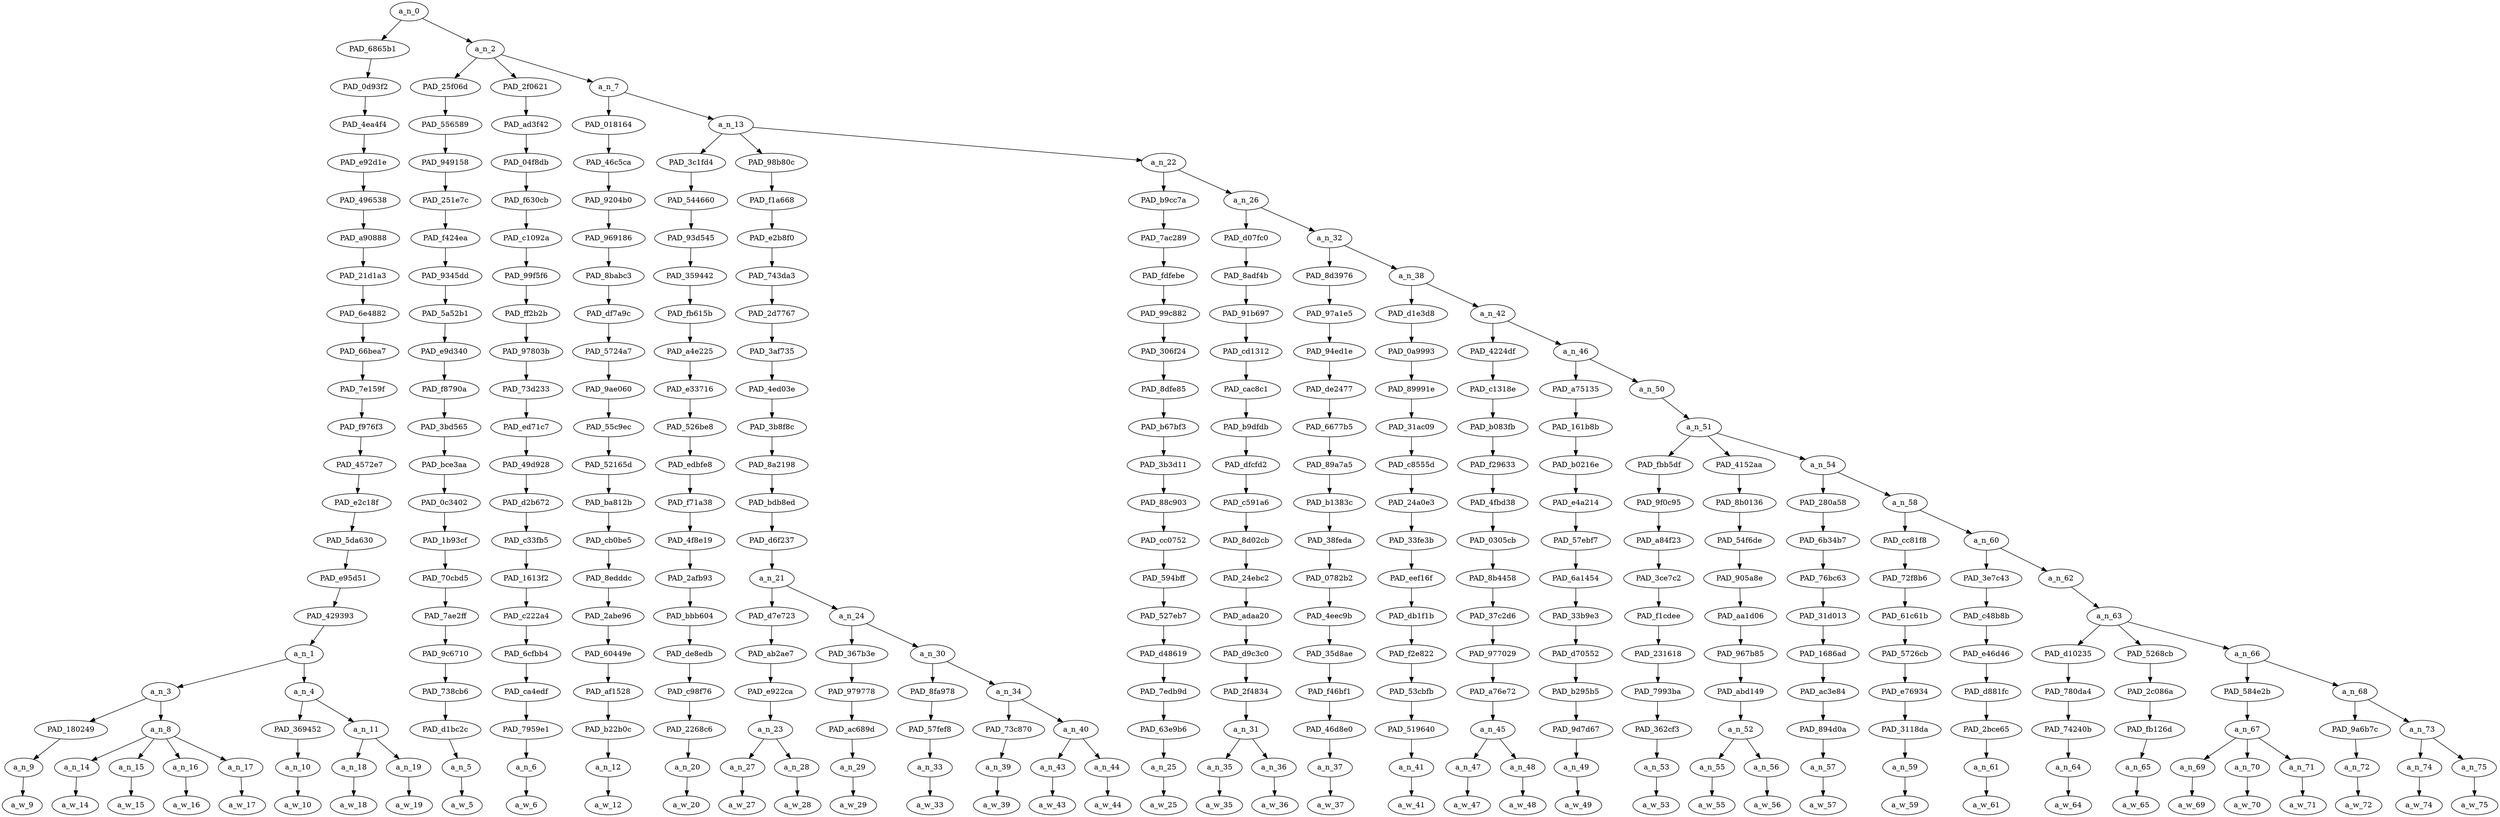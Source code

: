 strict digraph "" {
	a_n_0	[div_dir=1,
		index=0,
		level=21,
		pos="7.046093599295911,21!",
		text_span="[0, 1, 2, 3, 4, 5, 6, 7, 8, 9, 10, 11, 12, 13, 14, 15, 16, 17, 18, 19, 20, 21, 22, 23, 24, 25, 26, 27, 28, 29, 30, 31, 32, 33, 34, \
35, 36, 37, 38, 39, 40]",
		value=1.00000000];
	PAD_6865b1	[div_dir=1,
		index=0,
		level=20,
		pos="4.25,20!",
		text_span="[0, 1, 2, 3, 4, 5, 6, 7]",
		value=0.32418056];
	a_n_0 -> PAD_6865b1;
	a_n_2	[div_dir=1,
		index=1,
		level=20,
		pos="9.842187198591821,20!",
		text_span="[8, 9, 10, 11, 12, 13, 14, 15, 16, 17, 18, 19, 20, 21, 22, 23, 24, 25, 26, 27, 28, 29, 30, 31, 32, 33, 34, 35, 36, 37, 38, 39, 40]",
		value=0.67573843];
	a_n_0 -> a_n_2;
	PAD_0d93f2	[div_dir=1,
		index=0,
		level=19,
		pos="4.25,19!",
		text_span="[0, 1, 2, 3, 4, 5, 6, 7]",
		value=0.32418056];
	PAD_6865b1 -> PAD_0d93f2;
	PAD_4ea4f4	[div_dir=1,
		index=0,
		level=18,
		pos="4.25,18!",
		text_span="[0, 1, 2, 3, 4, 5, 6, 7]",
		value=0.32418056];
	PAD_0d93f2 -> PAD_4ea4f4;
	PAD_e92d1e	[div_dir=1,
		index=0,
		level=17,
		pos="4.25,17!",
		text_span="[0, 1, 2, 3, 4, 5, 6, 7]",
		value=0.32418056];
	PAD_4ea4f4 -> PAD_e92d1e;
	PAD_496538	[div_dir=1,
		index=0,
		level=16,
		pos="4.25,16!",
		text_span="[0, 1, 2, 3, 4, 5, 6, 7]",
		value=0.32418056];
	PAD_e92d1e -> PAD_496538;
	PAD_a90888	[div_dir=1,
		index=0,
		level=15,
		pos="4.25,15!",
		text_span="[0, 1, 2, 3, 4, 5, 6, 7]",
		value=0.32418056];
	PAD_496538 -> PAD_a90888;
	PAD_21d1a3	[div_dir=1,
		index=0,
		level=14,
		pos="4.25,14!",
		text_span="[0, 1, 2, 3, 4, 5, 6, 7]",
		value=0.32418056];
	PAD_a90888 -> PAD_21d1a3;
	PAD_6e4882	[div_dir=1,
		index=0,
		level=13,
		pos="4.25,13!",
		text_span="[0, 1, 2, 3, 4, 5, 6, 7]",
		value=0.32418056];
	PAD_21d1a3 -> PAD_6e4882;
	PAD_66bea7	[div_dir=1,
		index=0,
		level=12,
		pos="4.25,12!",
		text_span="[0, 1, 2, 3, 4, 5, 6, 7]",
		value=0.32418056];
	PAD_6e4882 -> PAD_66bea7;
	PAD_7e159f	[div_dir=1,
		index=0,
		level=11,
		pos="4.25,11!",
		text_span="[0, 1, 2, 3, 4, 5, 6, 7]",
		value=0.32418056];
	PAD_66bea7 -> PAD_7e159f;
	PAD_f976f3	[div_dir=1,
		index=0,
		level=10,
		pos="4.25,10!",
		text_span="[0, 1, 2, 3, 4, 5, 6, 7]",
		value=0.32418056];
	PAD_7e159f -> PAD_f976f3;
	PAD_4572e7	[div_dir=1,
		index=0,
		level=9,
		pos="4.25,9!",
		text_span="[0, 1, 2, 3, 4, 5, 6, 7]",
		value=0.32418056];
	PAD_f976f3 -> PAD_4572e7;
	PAD_e2c18f	[div_dir=1,
		index=0,
		level=8,
		pos="4.25,8!",
		text_span="[0, 1, 2, 3, 4, 5, 6, 7]",
		value=0.32418056];
	PAD_4572e7 -> PAD_e2c18f;
	PAD_5da630	[div_dir=1,
		index=0,
		level=7,
		pos="4.25,7!",
		text_span="[0, 1, 2, 3, 4, 5, 6, 7]",
		value=0.32418056];
	PAD_e2c18f -> PAD_5da630;
	PAD_e95d51	[div_dir=1,
		index=0,
		level=6,
		pos="4.25,6!",
		text_span="[0, 1, 2, 3, 4, 5, 6, 7]",
		value=0.32418056];
	PAD_5da630 -> PAD_e95d51;
	PAD_429393	[div_dir=1,
		index=0,
		level=5,
		pos="4.25,5!",
		text_span="[0, 1, 2, 3, 4, 5, 6, 7]",
		value=0.32418056];
	PAD_e95d51 -> PAD_429393;
	a_n_1	[div_dir=1,
		index=0,
		level=4,
		pos="4.25,4!",
		text_span="[0, 1, 2, 3, 4, 5, 6, 7]",
		value=0.32418056];
	PAD_429393 -> a_n_1;
	a_n_3	[div_dir=1,
		index=0,
		level=3,
		pos="2.75,3!",
		text_span="[0, 1, 2, 3, 4]",
		value=0.23172684];
	a_n_1 -> a_n_3;
	a_n_4	[div_dir=-1,
		index=1,
		level=3,
		pos="5.75,3!",
		text_span="[5, 6, 7]",
		value=0.09232143];
	a_n_1 -> a_n_4;
	PAD_180249	[div_dir=1,
		index=1,
		level=2,
		pos="4.0,2!",
		text_span="[4]",
		value=0.03843420];
	a_n_3 -> PAD_180249;
	a_n_8	[div_dir=1,
		index=0,
		level=2,
		pos="1.5,2!",
		text_span="[0, 1, 2, 3]",
		value=0.19304767];
	a_n_3 -> a_n_8;
	a_n_9	[div_dir=1,
		index=4,
		level=1,
		pos="4.0,1!",
		text_span="[4]",
		value=0.03843420];
	PAD_180249 -> a_n_9;
	a_w_9	[div_dir=0,
		index=4,
		level=0,
		pos="4,0!",
		text_span="[4]",
		value=men];
	a_n_9 -> a_w_9;
	a_n_14	[div_dir=1,
		index=0,
		level=1,
		pos="0.0,1!",
		text_span="[0]",
		value=0.03358190];
	a_n_8 -> a_n_14;
	a_n_15	[div_dir=1,
		index=1,
		level=1,
		pos="1.0,1!",
		text_span="[1]",
		value=0.05497272];
	a_n_8 -> a_n_15;
	a_n_16	[div_dir=1,
		index=2,
		level=1,
		pos="2.0,1!",
		text_span="[2]",
		value=0.05569098];
	a_n_8 -> a_n_16;
	a_n_17	[div_dir=1,
		index=3,
		level=1,
		pos="3.0,1!",
		text_span="[3]",
		value=0.04857398];
	a_n_8 -> a_n_17;
	a_w_14	[div_dir=0,
		index=0,
		level=0,
		pos="0,0!",
		text_span="[0]",
		value="<user>"];
	a_n_14 -> a_w_14;
	a_w_15	[div_dir=0,
		index=1,
		level=0,
		pos="1,0!",
		text_span="[1]",
		value="<user>1"];
	a_n_15 -> a_w_15;
	a_w_16	[div_dir=0,
		index=2,
		level=0,
		pos="2,0!",
		text_span="[2]",
		value="<user>2"];
	a_n_16 -> a_w_16;
	a_w_17	[div_dir=0,
		index=3,
		level=0,
		pos="3,0!",
		text_span="[3]",
		value=yes];
	a_n_17 -> a_w_17;
	PAD_369452	[div_dir=-1,
		index=2,
		level=2,
		pos="5.0,2!",
		text_span="[5]",
		value=0.03637497];
	a_n_4 -> PAD_369452;
	a_n_11	[div_dir=1,
		index=3,
		level=2,
		pos="6.5,2!",
		text_span="[6, 7]",
		value=0.05590317];
	a_n_4 -> a_n_11;
	a_n_10	[div_dir=-1,
		index=5,
		level=1,
		pos="5.0,1!",
		text_span="[5]",
		value=0.03637497];
	PAD_369452 -> a_n_10;
	a_w_10	[div_dir=0,
		index=5,
		level=0,
		pos="5,0!",
		text_span="[5]",
		value=commit];
	a_n_10 -> a_w_10;
	a_n_18	[div_dir=1,
		index=6,
		level=1,
		pos="6.0,1!",
		text_span="[6]",
		value=0.02696776];
	a_n_11 -> a_n_18;
	a_n_19	[div_dir=1,
		index=7,
		level=1,
		pos="7.0,1!",
		text_span="[7]",
		value=0.02887388];
	a_n_11 -> a_n_19;
	a_w_18	[div_dir=0,
		index=6,
		level=0,
		pos="6,0!",
		text_span="[6]",
		value=male];
	a_n_18 -> a_w_18;
	a_w_19	[div_dir=0,
		index=7,
		level=0,
		pos="7,0!",
		text_span="[7]",
		value=violence];
	a_n_19 -> a_w_19;
	PAD_25f06d	[div_dir=-1,
		index=1,
		level=19,
		pos="8.0,19!",
		text_span="[8]",
		value=0.01864240];
	a_n_2 -> PAD_25f06d;
	PAD_2f0621	[div_dir=1,
		index=2,
		level=19,
		pos="9.0,19!",
		text_span="[9]",
		value=0.01509794];
	a_n_2 -> PAD_2f0621;
	a_n_7	[div_dir=1,
		index=3,
		level=19,
		pos="12.526561595775462,19!",
		text_span="[10, 11, 12, 13, 14, 15, 16, 17, 18, 19, 20, 21, 22, 23, 24, 25, 26, 27, 28, 29, 30, 31, 32, 33, 34, 35, 36, 37, 38, 39, 40]",
		value=0.64196223];
	a_n_2 -> a_n_7;
	PAD_556589	[div_dir=-1,
		index=1,
		level=18,
		pos="8.0,18!",
		text_span="[8]",
		value=0.01864240];
	PAD_25f06d -> PAD_556589;
	PAD_949158	[div_dir=-1,
		index=1,
		level=17,
		pos="8.0,17!",
		text_span="[8]",
		value=0.01864240];
	PAD_556589 -> PAD_949158;
	PAD_251e7c	[div_dir=-1,
		index=1,
		level=16,
		pos="8.0,16!",
		text_span="[8]",
		value=0.01864240];
	PAD_949158 -> PAD_251e7c;
	PAD_f424ea	[div_dir=-1,
		index=1,
		level=15,
		pos="8.0,15!",
		text_span="[8]",
		value=0.01864240];
	PAD_251e7c -> PAD_f424ea;
	PAD_9345dd	[div_dir=-1,
		index=1,
		level=14,
		pos="8.0,14!",
		text_span="[8]",
		value=0.01864240];
	PAD_f424ea -> PAD_9345dd;
	PAD_5a52b1	[div_dir=-1,
		index=1,
		level=13,
		pos="8.0,13!",
		text_span="[8]",
		value=0.01864240];
	PAD_9345dd -> PAD_5a52b1;
	PAD_e9d340	[div_dir=-1,
		index=1,
		level=12,
		pos="8.0,12!",
		text_span="[8]",
		value=0.01864240];
	PAD_5a52b1 -> PAD_e9d340;
	PAD_f8790a	[div_dir=-1,
		index=1,
		level=11,
		pos="8.0,11!",
		text_span="[8]",
		value=0.01864240];
	PAD_e9d340 -> PAD_f8790a;
	PAD_3bd565	[div_dir=-1,
		index=1,
		level=10,
		pos="8.0,10!",
		text_span="[8]",
		value=0.01864240];
	PAD_f8790a -> PAD_3bd565;
	PAD_bce3aa	[div_dir=-1,
		index=1,
		level=9,
		pos="8.0,9!",
		text_span="[8]",
		value=0.01864240];
	PAD_3bd565 -> PAD_bce3aa;
	PAD_0c3402	[div_dir=-1,
		index=1,
		level=8,
		pos="8.0,8!",
		text_span="[8]",
		value=0.01864240];
	PAD_bce3aa -> PAD_0c3402;
	PAD_1b93cf	[div_dir=-1,
		index=1,
		level=7,
		pos="8.0,7!",
		text_span="[8]",
		value=0.01864240];
	PAD_0c3402 -> PAD_1b93cf;
	PAD_70cbd5	[div_dir=-1,
		index=1,
		level=6,
		pos="8.0,6!",
		text_span="[8]",
		value=0.01864240];
	PAD_1b93cf -> PAD_70cbd5;
	PAD_7ae2ff	[div_dir=-1,
		index=1,
		level=5,
		pos="8.0,5!",
		text_span="[8]",
		value=0.01864240];
	PAD_70cbd5 -> PAD_7ae2ff;
	PAD_9c6710	[div_dir=-1,
		index=1,
		level=4,
		pos="8.0,4!",
		text_span="[8]",
		value=0.01864240];
	PAD_7ae2ff -> PAD_9c6710;
	PAD_738cb6	[div_dir=-1,
		index=2,
		level=3,
		pos="8.0,3!",
		text_span="[8]",
		value=0.01864240];
	PAD_9c6710 -> PAD_738cb6;
	PAD_d1bc2c	[div_dir=-1,
		index=4,
		level=2,
		pos="8.0,2!",
		text_span="[8]",
		value=0.01864240];
	PAD_738cb6 -> PAD_d1bc2c;
	a_n_5	[div_dir=-1,
		index=8,
		level=1,
		pos="8.0,1!",
		text_span="[8]",
		value=0.01864240];
	PAD_d1bc2c -> a_n_5;
	a_w_5	[div_dir=0,
		index=8,
		level=0,
		pos="8,0!",
		text_span="[8]",
		value=i];
	a_n_5 -> a_w_5;
	PAD_ad3f42	[div_dir=1,
		index=2,
		level=18,
		pos="9.0,18!",
		text_span="[9]",
		value=0.01509794];
	PAD_2f0621 -> PAD_ad3f42;
	PAD_04f8db	[div_dir=1,
		index=2,
		level=17,
		pos="9.0,17!",
		text_span="[9]",
		value=0.01509794];
	PAD_ad3f42 -> PAD_04f8db;
	PAD_f630cb	[div_dir=1,
		index=2,
		level=16,
		pos="9.0,16!",
		text_span="[9]",
		value=0.01509794];
	PAD_04f8db -> PAD_f630cb;
	PAD_c1092a	[div_dir=1,
		index=2,
		level=15,
		pos="9.0,15!",
		text_span="[9]",
		value=0.01509794];
	PAD_f630cb -> PAD_c1092a;
	PAD_99f5f6	[div_dir=1,
		index=2,
		level=14,
		pos="9.0,14!",
		text_span="[9]",
		value=0.01509794];
	PAD_c1092a -> PAD_99f5f6;
	PAD_ff2b2b	[div_dir=1,
		index=2,
		level=13,
		pos="9.0,13!",
		text_span="[9]",
		value=0.01509794];
	PAD_99f5f6 -> PAD_ff2b2b;
	PAD_97803b	[div_dir=1,
		index=2,
		level=12,
		pos="9.0,12!",
		text_span="[9]",
		value=0.01509794];
	PAD_ff2b2b -> PAD_97803b;
	PAD_73d233	[div_dir=1,
		index=2,
		level=11,
		pos="9.0,11!",
		text_span="[9]",
		value=0.01509794];
	PAD_97803b -> PAD_73d233;
	PAD_ed71c7	[div_dir=1,
		index=2,
		level=10,
		pos="9.0,10!",
		text_span="[9]",
		value=0.01509794];
	PAD_73d233 -> PAD_ed71c7;
	PAD_49d928	[div_dir=1,
		index=2,
		level=9,
		pos="9.0,9!",
		text_span="[9]",
		value=0.01509794];
	PAD_ed71c7 -> PAD_49d928;
	PAD_d2b672	[div_dir=1,
		index=2,
		level=8,
		pos="9.0,8!",
		text_span="[9]",
		value=0.01509794];
	PAD_49d928 -> PAD_d2b672;
	PAD_c33fb5	[div_dir=1,
		index=2,
		level=7,
		pos="9.0,7!",
		text_span="[9]",
		value=0.01509794];
	PAD_d2b672 -> PAD_c33fb5;
	PAD_1613f2	[div_dir=1,
		index=2,
		level=6,
		pos="9.0,6!",
		text_span="[9]",
		value=0.01509794];
	PAD_c33fb5 -> PAD_1613f2;
	PAD_c222a4	[div_dir=1,
		index=2,
		level=5,
		pos="9.0,5!",
		text_span="[9]",
		value=0.01509794];
	PAD_1613f2 -> PAD_c222a4;
	PAD_6cfbb4	[div_dir=1,
		index=2,
		level=4,
		pos="9.0,4!",
		text_span="[9]",
		value=0.01509794];
	PAD_c222a4 -> PAD_6cfbb4;
	PAD_ca4edf	[div_dir=1,
		index=3,
		level=3,
		pos="9.0,3!",
		text_span="[9]",
		value=0.01509794];
	PAD_6cfbb4 -> PAD_ca4edf;
	PAD_7959e1	[div_dir=1,
		index=5,
		level=2,
		pos="9.0,2!",
		text_span="[9]",
		value=0.01509794];
	PAD_ca4edf -> PAD_7959e1;
	a_n_6	[div_dir=1,
		index=9,
		level=1,
		pos="9.0,1!",
		text_span="[9]",
		value=0.01509794];
	PAD_7959e1 -> a_n_6;
	a_w_6	[div_dir=0,
		index=9,
		level=0,
		pos="9,0!",
		text_span="[9]",
		value=actually];
	a_n_6 -> a_w_6;
	PAD_018164	[div_dir=-1,
		index=3,
		level=18,
		pos="10.0,18!",
		text_span="[10]",
		value=0.02619358];
	a_n_7 -> PAD_018164;
	a_n_13	[div_dir=1,
		index=4,
		level=18,
		pos="15.053123191550926,18!",
		text_span="[11, 12, 13, 14, 15, 16, 17, 18, 19, 20, 21, 22, 23, 24, 25, 26, 27, 28, 29, 30, 31, 32, 33, 34, 35, 36, 37, 38, 39, 40]",
		value=0.61573106];
	a_n_7 -> a_n_13;
	PAD_46c5ca	[div_dir=-1,
		index=3,
		level=17,
		pos="10.0,17!",
		text_span="[10]",
		value=0.02619358];
	PAD_018164 -> PAD_46c5ca;
	PAD_9204b0	[div_dir=-1,
		index=3,
		level=16,
		pos="10.0,16!",
		text_span="[10]",
		value=0.02619358];
	PAD_46c5ca -> PAD_9204b0;
	PAD_969186	[div_dir=-1,
		index=3,
		level=15,
		pos="10.0,15!",
		text_span="[10]",
		value=0.02619358];
	PAD_9204b0 -> PAD_969186;
	PAD_8babc3	[div_dir=-1,
		index=3,
		level=14,
		pos="10.0,14!",
		text_span="[10]",
		value=0.02619358];
	PAD_969186 -> PAD_8babc3;
	PAD_df7a9c	[div_dir=-1,
		index=3,
		level=13,
		pos="10.0,13!",
		text_span="[10]",
		value=0.02619358];
	PAD_8babc3 -> PAD_df7a9c;
	PAD_5724a7	[div_dir=-1,
		index=3,
		level=12,
		pos="10.0,12!",
		text_span="[10]",
		value=0.02619358];
	PAD_df7a9c -> PAD_5724a7;
	PAD_9ae060	[div_dir=-1,
		index=3,
		level=11,
		pos="10.0,11!",
		text_span="[10]",
		value=0.02619358];
	PAD_5724a7 -> PAD_9ae060;
	PAD_55c9ec	[div_dir=-1,
		index=3,
		level=10,
		pos="10.0,10!",
		text_span="[10]",
		value=0.02619358];
	PAD_9ae060 -> PAD_55c9ec;
	PAD_52165d	[div_dir=-1,
		index=3,
		level=9,
		pos="10.0,9!",
		text_span="[10]",
		value=0.02619358];
	PAD_55c9ec -> PAD_52165d;
	PAD_ba812b	[div_dir=-1,
		index=3,
		level=8,
		pos="10.0,8!",
		text_span="[10]",
		value=0.02619358];
	PAD_52165d -> PAD_ba812b;
	PAD_cb0be5	[div_dir=-1,
		index=3,
		level=7,
		pos="10.0,7!",
		text_span="[10]",
		value=0.02619358];
	PAD_ba812b -> PAD_cb0be5;
	PAD_8edddc	[div_dir=-1,
		index=3,
		level=6,
		pos="10.0,6!",
		text_span="[10]",
		value=0.02619358];
	PAD_cb0be5 -> PAD_8edddc;
	PAD_2abe96	[div_dir=-1,
		index=3,
		level=5,
		pos="10.0,5!",
		text_span="[10]",
		value=0.02619358];
	PAD_8edddc -> PAD_2abe96;
	PAD_60449e	[div_dir=-1,
		index=3,
		level=4,
		pos="10.0,4!",
		text_span="[10]",
		value=0.02619358];
	PAD_2abe96 -> PAD_60449e;
	PAD_af1528	[div_dir=-1,
		index=4,
		level=3,
		pos="10.0,3!",
		text_span="[10]",
		value=0.02619358];
	PAD_60449e -> PAD_af1528;
	PAD_b22b0c	[div_dir=-1,
		index=6,
		level=2,
		pos="10.0,2!",
		text_span="[10]",
		value=0.02619358];
	PAD_af1528 -> PAD_b22b0c;
	a_n_12	[div_dir=-1,
		index=10,
		level=1,
		pos="10.0,1!",
		text_span="[10]",
		value=0.02619358];
	PAD_b22b0c -> a_n_12;
	a_w_12	[div_dir=0,
		index=10,
		level=0,
		pos="10,0!",
		text_span="[10]",
		value=wouldnt];
	a_n_12 -> a_w_12;
	PAD_3c1fd4	[div_dir=-1,
		index=4,
		level=17,
		pos="11.0,17!",
		text_span="[11]",
		value=0.02281676];
	a_n_13 -> PAD_3c1fd4;
	PAD_98b80c	[div_dir=1,
		index=5,
		level=17,
		pos="13.71875,17!",
		text_span="[12, 13, 14, 15, 16, 17, 18]",
		value=0.17113025];
	a_n_13 -> PAD_98b80c;
	a_n_22	[div_dir=1,
		index=6,
		level=17,
		pos="20.44061957465278,17!",
		text_span="[19, 20, 21, 22, 23, 24, 25, 26, 27, 28, 29, 30, 31, 32, 33, 34, 35, 36, 37, 38, 39, 40]",
		value=0.42174432];
	a_n_13 -> a_n_22;
	PAD_544660	[div_dir=-1,
		index=4,
		level=16,
		pos="11.0,16!",
		text_span="[11]",
		value=0.02281676];
	PAD_3c1fd4 -> PAD_544660;
	PAD_93d545	[div_dir=-1,
		index=4,
		level=15,
		pos="11.0,15!",
		text_span="[11]",
		value=0.02281676];
	PAD_544660 -> PAD_93d545;
	PAD_359442	[div_dir=-1,
		index=4,
		level=14,
		pos="11.0,14!",
		text_span="[11]",
		value=0.02281676];
	PAD_93d545 -> PAD_359442;
	PAD_fb615b	[div_dir=-1,
		index=4,
		level=13,
		pos="11.0,13!",
		text_span="[11]",
		value=0.02281676];
	PAD_359442 -> PAD_fb615b;
	PAD_a4e225	[div_dir=-1,
		index=4,
		level=12,
		pos="11.0,12!",
		text_span="[11]",
		value=0.02281676];
	PAD_fb615b -> PAD_a4e225;
	PAD_e33716	[div_dir=-1,
		index=4,
		level=11,
		pos="11.0,11!",
		text_span="[11]",
		value=0.02281676];
	PAD_a4e225 -> PAD_e33716;
	PAD_526be8	[div_dir=-1,
		index=4,
		level=10,
		pos="11.0,10!",
		text_span="[11]",
		value=0.02281676];
	PAD_e33716 -> PAD_526be8;
	PAD_edbfe8	[div_dir=-1,
		index=4,
		level=9,
		pos="11.0,9!",
		text_span="[11]",
		value=0.02281676];
	PAD_526be8 -> PAD_edbfe8;
	PAD_f71a38	[div_dir=-1,
		index=4,
		level=8,
		pos="11.0,8!",
		text_span="[11]",
		value=0.02281676];
	PAD_edbfe8 -> PAD_f71a38;
	PAD_4f8e19	[div_dir=-1,
		index=4,
		level=7,
		pos="11.0,7!",
		text_span="[11]",
		value=0.02281676];
	PAD_f71a38 -> PAD_4f8e19;
	PAD_2afb93	[div_dir=-1,
		index=4,
		level=6,
		pos="11.0,6!",
		text_span="[11]",
		value=0.02281676];
	PAD_4f8e19 -> PAD_2afb93;
	PAD_bbb604	[div_dir=-1,
		index=4,
		level=5,
		pos="11.0,5!",
		text_span="[11]",
		value=0.02281676];
	PAD_2afb93 -> PAD_bbb604;
	PAD_de8edb	[div_dir=-1,
		index=4,
		level=4,
		pos="11.0,4!",
		text_span="[11]",
		value=0.02281676];
	PAD_bbb604 -> PAD_de8edb;
	PAD_c98f76	[div_dir=-1,
		index=5,
		level=3,
		pos="11.0,3!",
		text_span="[11]",
		value=0.02281676];
	PAD_de8edb -> PAD_c98f76;
	PAD_2268c6	[div_dir=-1,
		index=7,
		level=2,
		pos="11.0,2!",
		text_span="[11]",
		value=0.02281676];
	PAD_c98f76 -> PAD_2268c6;
	a_n_20	[div_dir=-1,
		index=11,
		level=1,
		pos="11.0,1!",
		text_span="[11]",
		value=0.02281676];
	PAD_2268c6 -> a_n_20;
	a_w_20	[div_dir=0,
		index=11,
		level=0,
		pos="11,0!",
		text_span="[11]",
		value=envy];
	a_n_20 -> a_w_20;
	PAD_f1a668	[div_dir=1,
		index=5,
		level=16,
		pos="13.71875,16!",
		text_span="[12, 13, 14, 15, 16, 17, 18]",
		value=0.17113025];
	PAD_98b80c -> PAD_f1a668;
	PAD_e2b8f0	[div_dir=1,
		index=5,
		level=15,
		pos="13.71875,15!",
		text_span="[12, 13, 14, 15, 16, 17, 18]",
		value=0.17113025];
	PAD_f1a668 -> PAD_e2b8f0;
	PAD_743da3	[div_dir=1,
		index=5,
		level=14,
		pos="13.71875,14!",
		text_span="[12, 13, 14, 15, 16, 17, 18]",
		value=0.17113025];
	PAD_e2b8f0 -> PAD_743da3;
	PAD_2d7767	[div_dir=1,
		index=5,
		level=13,
		pos="13.71875,13!",
		text_span="[12, 13, 14, 15, 16, 17, 18]",
		value=0.17113025];
	PAD_743da3 -> PAD_2d7767;
	PAD_3af735	[div_dir=1,
		index=5,
		level=12,
		pos="13.71875,12!",
		text_span="[12, 13, 14, 15, 16, 17, 18]",
		value=0.17113025];
	PAD_2d7767 -> PAD_3af735;
	PAD_4ed03e	[div_dir=1,
		index=5,
		level=11,
		pos="13.71875,11!",
		text_span="[12, 13, 14, 15, 16, 17, 18]",
		value=0.17113025];
	PAD_3af735 -> PAD_4ed03e;
	PAD_3b8f8c	[div_dir=1,
		index=5,
		level=10,
		pos="13.71875,10!",
		text_span="[12, 13, 14, 15, 16, 17, 18]",
		value=0.17113025];
	PAD_4ed03e -> PAD_3b8f8c;
	PAD_8a2198	[div_dir=1,
		index=5,
		level=9,
		pos="13.71875,9!",
		text_span="[12, 13, 14, 15, 16, 17, 18]",
		value=0.17113025];
	PAD_3b8f8c -> PAD_8a2198;
	PAD_bdb8ed	[div_dir=1,
		index=5,
		level=8,
		pos="13.71875,8!",
		text_span="[12, 13, 14, 15, 16, 17, 18]",
		value=0.17113025];
	PAD_8a2198 -> PAD_bdb8ed;
	PAD_d6f237	[div_dir=1,
		index=5,
		level=7,
		pos="13.71875,7!",
		text_span="[12, 13, 14, 15, 16, 17, 18]",
		value=0.17113025];
	PAD_bdb8ed -> PAD_d6f237;
	a_n_21	[div_dir=1,
		index=5,
		level=6,
		pos="13.71875,6!",
		text_span="[12, 13, 14, 15, 16, 17, 18]",
		value=0.17113025];
	PAD_d6f237 -> a_n_21;
	PAD_d7e723	[div_dir=-1,
		index=5,
		level=5,
		pos="12.5,5!",
		text_span="[12, 13]",
		value=0.05583395];
	a_n_21 -> PAD_d7e723;
	a_n_24	[div_dir=1,
		index=6,
		level=5,
		pos="14.9375,5!",
		text_span="[14, 15, 16, 17, 18]",
		value=0.11529349];
	a_n_21 -> a_n_24;
	PAD_ab2ae7	[div_dir=-1,
		index=5,
		level=4,
		pos="12.5,4!",
		text_span="[12, 13]",
		value=0.05583395];
	PAD_d7e723 -> PAD_ab2ae7;
	PAD_e922ca	[div_dir=-1,
		index=6,
		level=3,
		pos="12.5,3!",
		text_span="[12, 13]",
		value=0.05583395];
	PAD_ab2ae7 -> PAD_e922ca;
	a_n_23	[div_dir=-1,
		index=8,
		level=2,
		pos="12.5,2!",
		text_span="[12, 13]",
		value=0.05583395];
	PAD_e922ca -> a_n_23;
	a_n_27	[div_dir=-1,
		index=12,
		level=1,
		pos="12.0,1!",
		text_span="[12]",
		value=0.01561868];
	a_n_23 -> a_n_27;
	a_n_28	[div_dir=1,
		index=13,
		level=1,
		pos="13.0,1!",
		text_span="[13]",
		value=0.04017178];
	a_n_23 -> a_n_28;
	a_w_27	[div_dir=0,
		index=12,
		level=0,
		pos="12,0!",
		text_span="[12]",
		value=a];
	a_n_27 -> a_w_27;
	a_w_28	[div_dir=0,
		index=13,
		level=0,
		pos="13,0!",
		text_span="[13]",
		value=lesbian];
	a_n_28 -> a_w_28;
	PAD_367b3e	[div_dir=1,
		index=6,
		level=4,
		pos="14.0,4!",
		text_span="[14]",
		value=0.01641928];
	a_n_24 -> PAD_367b3e;
	a_n_30	[div_dir=-1,
		index=7,
		level=4,
		pos="15.875,4!",
		text_span="[15, 16, 17, 18]",
		value=0.09884866];
	a_n_24 -> a_n_30;
	PAD_979778	[div_dir=1,
		index=7,
		level=3,
		pos="14.0,3!",
		text_span="[14]",
		value=0.01641928];
	PAD_367b3e -> PAD_979778;
	PAD_ac689d	[div_dir=1,
		index=9,
		level=2,
		pos="14.0,2!",
		text_span="[14]",
		value=0.01641928];
	PAD_979778 -> PAD_ac689d;
	a_n_29	[div_dir=1,
		index=14,
		level=1,
		pos="14.0,1!",
		text_span="[14]",
		value=0.01641928];
	PAD_ac689d -> a_n_29;
	a_w_29	[div_dir=0,
		index=14,
		level=0,
		pos="14,0!",
		text_span="[14]",
		value=being];
	a_n_29 -> a_w_29;
	PAD_8fa978	[div_dir=1,
		index=8,
		level=3,
		pos="15.0,3!",
		text_span="[15]",
		value=0.04619174];
	a_n_30 -> PAD_8fa978;
	a_n_34	[div_dir=-1,
		index=9,
		level=3,
		pos="16.75,3!",
		text_span="[16, 17, 18]",
		value=0.05264782];
	a_n_30 -> a_n_34;
	PAD_57fef8	[div_dir=1,
		index=10,
		level=2,
		pos="15.0,2!",
		text_span="[15]",
		value=0.04619174];
	PAD_8fa978 -> PAD_57fef8;
	a_n_33	[div_dir=1,
		index=15,
		level=1,
		pos="15.0,1!",
		text_span="[15]",
		value=0.04619174];
	PAD_57fef8 -> a_n_33;
	a_w_33	[div_dir=0,
		index=15,
		level=0,
		pos="15,0!",
		text_span="[15]",
		value=confonted];
	a_n_33 -> a_w_33;
	PAD_73c870	[div_dir=1,
		index=11,
		level=2,
		pos="16.0,2!",
		text_span="[16]",
		value=0.01311221];
	a_n_34 -> PAD_73c870;
	a_n_40	[div_dir=-1,
		index=12,
		level=2,
		pos="17.5,2!",
		text_span="[17, 18]",
		value=0.03951278];
	a_n_34 -> a_n_40;
	a_n_39	[div_dir=1,
		index=16,
		level=1,
		pos="16.0,1!",
		text_span="[16]",
		value=0.01311221];
	PAD_73c870 -> a_n_39;
	a_w_39	[div_dir=0,
		index=16,
		level=0,
		pos="16,0!",
		text_span="[16]",
		value=with];
	a_n_39 -> a_w_39;
	a_n_43	[div_dir=1,
		index=17,
		level=1,
		pos="17.0,1!",
		text_span="[17]",
		value=0.01367937];
	a_n_40 -> a_n_43;
	a_n_44	[div_dir=-1,
		index=18,
		level=1,
		pos="18.0,1!",
		text_span="[18]",
		value=0.02578166];
	a_n_40 -> a_n_44;
	a_w_43	[div_dir=0,
		index=17,
		level=0,
		pos="17,0!",
		text_span="[17]",
		value=a1];
	a_n_43 -> a_w_43;
	a_w_44	[div_dir=0,
		index=18,
		level=0,
		pos="18,0!",
		text_span="[18]",
		value=penis];
	a_n_44 -> a_w_44;
	PAD_b9cc7a	[div_dir=1,
		index=6,
		level=16,
		pos="19.0,16!",
		text_span="[19]",
		value=0.01353562];
	a_n_22 -> PAD_b9cc7a;
	a_n_26	[div_dir=1,
		index=7,
		level=16,
		pos="21.881239149305557,16!",
		text_span="[20, 21, 22, 23, 24, 25, 26, 27, 28, 29, 30, 31, 32, 33, 34, 35, 36, 37, 38, 39, 40]",
		value=0.40812753];
	a_n_22 -> a_n_26;
	PAD_7ac289	[div_dir=1,
		index=6,
		level=15,
		pos="19.0,15!",
		text_span="[19]",
		value=0.01353562];
	PAD_b9cc7a -> PAD_7ac289;
	PAD_fdfebe	[div_dir=1,
		index=6,
		level=14,
		pos="19.0,14!",
		text_span="[19]",
		value=0.01353562];
	PAD_7ac289 -> PAD_fdfebe;
	PAD_99c882	[div_dir=1,
		index=6,
		level=13,
		pos="19.0,13!",
		text_span="[19]",
		value=0.01353562];
	PAD_fdfebe -> PAD_99c882;
	PAD_306f24	[div_dir=1,
		index=6,
		level=12,
		pos="19.0,12!",
		text_span="[19]",
		value=0.01353562];
	PAD_99c882 -> PAD_306f24;
	PAD_8dfe85	[div_dir=1,
		index=6,
		level=11,
		pos="19.0,11!",
		text_span="[19]",
		value=0.01353562];
	PAD_306f24 -> PAD_8dfe85;
	PAD_b67bf3	[div_dir=1,
		index=6,
		level=10,
		pos="19.0,10!",
		text_span="[19]",
		value=0.01353562];
	PAD_8dfe85 -> PAD_b67bf3;
	PAD_3b3d11	[div_dir=1,
		index=6,
		level=9,
		pos="19.0,9!",
		text_span="[19]",
		value=0.01353562];
	PAD_b67bf3 -> PAD_3b3d11;
	PAD_88c903	[div_dir=1,
		index=6,
		level=8,
		pos="19.0,8!",
		text_span="[19]",
		value=0.01353562];
	PAD_3b3d11 -> PAD_88c903;
	PAD_cc0752	[div_dir=1,
		index=6,
		level=7,
		pos="19.0,7!",
		text_span="[19]",
		value=0.01353562];
	PAD_88c903 -> PAD_cc0752;
	PAD_594bff	[div_dir=1,
		index=6,
		level=6,
		pos="19.0,6!",
		text_span="[19]",
		value=0.01353562];
	PAD_cc0752 -> PAD_594bff;
	PAD_527eb7	[div_dir=1,
		index=7,
		level=5,
		pos="19.0,5!",
		text_span="[19]",
		value=0.01353562];
	PAD_594bff -> PAD_527eb7;
	PAD_d48619	[div_dir=1,
		index=8,
		level=4,
		pos="19.0,4!",
		text_span="[19]",
		value=0.01353562];
	PAD_527eb7 -> PAD_d48619;
	PAD_7edb9d	[div_dir=1,
		index=10,
		level=3,
		pos="19.0,3!",
		text_span="[19]",
		value=0.01353562];
	PAD_d48619 -> PAD_7edb9d;
	PAD_63e9b6	[div_dir=1,
		index=13,
		level=2,
		pos="19.0,2!",
		text_span="[19]",
		value=0.01353562];
	PAD_7edb9d -> PAD_63e9b6;
	a_n_25	[div_dir=1,
		index=19,
		level=1,
		pos="19.0,1!",
		text_span="[19]",
		value=0.01353562];
	PAD_63e9b6 -> a_n_25;
	a_w_25	[div_dir=0,
		index=19,
		level=0,
		pos="19,0!",
		text_span="[19]",
		value=for];
	a_n_25 -> a_w_25;
	PAD_d07fc0	[div_dir=1,
		index=7,
		level=15,
		pos="20.5,15!",
		text_span="[20, 21]",
		value=0.02249476];
	a_n_26 -> PAD_d07fc0;
	a_n_32	[div_dir=1,
		index=8,
		level=15,
		pos="23.26247829861111,15!",
		text_span="[22, 23, 24, 25, 26, 27, 28, 29, 30, 31, 32, 33, 34, 35, 36, 37, 38, 39, 40]",
		value=0.38555670];
	a_n_26 -> a_n_32;
	PAD_8adf4b	[div_dir=1,
		index=7,
		level=14,
		pos="20.5,14!",
		text_span="[20, 21]",
		value=0.02249476];
	PAD_d07fc0 -> PAD_8adf4b;
	PAD_91b697	[div_dir=1,
		index=7,
		level=13,
		pos="20.5,13!",
		text_span="[20, 21]",
		value=0.02249476];
	PAD_8adf4b -> PAD_91b697;
	PAD_cd1312	[div_dir=1,
		index=7,
		level=12,
		pos="20.5,12!",
		text_span="[20, 21]",
		value=0.02249476];
	PAD_91b697 -> PAD_cd1312;
	PAD_cac8c1	[div_dir=1,
		index=7,
		level=11,
		pos="20.5,11!",
		text_span="[20, 21]",
		value=0.02249476];
	PAD_cd1312 -> PAD_cac8c1;
	PAD_b9dfdb	[div_dir=1,
		index=7,
		level=10,
		pos="20.5,10!",
		text_span="[20, 21]",
		value=0.02249476];
	PAD_cac8c1 -> PAD_b9dfdb;
	PAD_dfcfd2	[div_dir=1,
		index=7,
		level=9,
		pos="20.5,9!",
		text_span="[20, 21]",
		value=0.02249476];
	PAD_b9dfdb -> PAD_dfcfd2;
	PAD_c591a6	[div_dir=1,
		index=7,
		level=8,
		pos="20.5,8!",
		text_span="[20, 21]",
		value=0.02249476];
	PAD_dfcfd2 -> PAD_c591a6;
	PAD_8d02cb	[div_dir=1,
		index=7,
		level=7,
		pos="20.5,7!",
		text_span="[20, 21]",
		value=0.02249476];
	PAD_c591a6 -> PAD_8d02cb;
	PAD_24ebc2	[div_dir=1,
		index=7,
		level=6,
		pos="20.5,6!",
		text_span="[20, 21]",
		value=0.02249476];
	PAD_8d02cb -> PAD_24ebc2;
	PAD_adaa20	[div_dir=1,
		index=8,
		level=5,
		pos="20.5,5!",
		text_span="[20, 21]",
		value=0.02249476];
	PAD_24ebc2 -> PAD_adaa20;
	PAD_d9c3c0	[div_dir=1,
		index=9,
		level=4,
		pos="20.5,4!",
		text_span="[20, 21]",
		value=0.02249476];
	PAD_adaa20 -> PAD_d9c3c0;
	PAD_2f4834	[div_dir=1,
		index=11,
		level=3,
		pos="20.5,3!",
		text_span="[20, 21]",
		value=0.02249476];
	PAD_d9c3c0 -> PAD_2f4834;
	a_n_31	[div_dir=1,
		index=14,
		level=2,
		pos="20.5,2!",
		text_span="[20, 21]",
		value=0.02249476];
	PAD_2f4834 -> a_n_31;
	a_n_35	[div_dir=1,
		index=20,
		level=1,
		pos="20.0,1!",
		text_span="[20]",
		value=0.01059365];
	a_n_31 -> a_n_35;
	a_n_36	[div_dir=1,
		index=21,
		level=1,
		pos="21.0,1!",
		text_span="[21]",
		value=0.01188046];
	a_n_31 -> a_n_36;
	a_w_35	[div_dir=0,
		index=20,
		level=0,
		pos="20,0!",
		text_span="[20]",
		value=a2];
	a_n_35 -> a_w_35;
	a_w_36	[div_dir=0,
		index=21,
		level=0,
		pos="21,0!",
		text_span="[21]",
		value=number];
	a_n_36 -> a_w_36;
	PAD_8d3976	[div_dir=1,
		index=8,
		level=14,
		pos="22.0,14!",
		text_span="[22]",
		value=0.00985395];
	a_n_32 -> PAD_8d3976;
	a_n_38	[div_dir=1,
		index=9,
		level=14,
		pos="24.52495659722222,14!",
		text_span="[23, 24, 25, 26, 27, 28, 29, 30, 31, 32, 33, 34, 35, 36, 37, 38, 39, 40]",
		value=0.37562946];
	a_n_32 -> a_n_38;
	PAD_97a1e5	[div_dir=1,
		index=8,
		level=13,
		pos="22.0,13!",
		text_span="[22]",
		value=0.00985395];
	PAD_8d3976 -> PAD_97a1e5;
	PAD_94ed1e	[div_dir=1,
		index=8,
		level=12,
		pos="22.0,12!",
		text_span="[22]",
		value=0.00985395];
	PAD_97a1e5 -> PAD_94ed1e;
	PAD_de2477	[div_dir=1,
		index=8,
		level=11,
		pos="22.0,11!",
		text_span="[22]",
		value=0.00985395];
	PAD_94ed1e -> PAD_de2477;
	PAD_6677b5	[div_dir=1,
		index=8,
		level=10,
		pos="22.0,10!",
		text_span="[22]",
		value=0.00985395];
	PAD_de2477 -> PAD_6677b5;
	PAD_89a7a5	[div_dir=1,
		index=8,
		level=9,
		pos="22.0,9!",
		text_span="[22]",
		value=0.00985395];
	PAD_6677b5 -> PAD_89a7a5;
	PAD_b1383c	[div_dir=1,
		index=8,
		level=8,
		pos="22.0,8!",
		text_span="[22]",
		value=0.00985395];
	PAD_89a7a5 -> PAD_b1383c;
	PAD_38feda	[div_dir=1,
		index=8,
		level=7,
		pos="22.0,7!",
		text_span="[22]",
		value=0.00985395];
	PAD_b1383c -> PAD_38feda;
	PAD_0782b2	[div_dir=1,
		index=8,
		level=6,
		pos="22.0,6!",
		text_span="[22]",
		value=0.00985395];
	PAD_38feda -> PAD_0782b2;
	PAD_4eec9b	[div_dir=1,
		index=9,
		level=5,
		pos="22.0,5!",
		text_span="[22]",
		value=0.00985395];
	PAD_0782b2 -> PAD_4eec9b;
	PAD_35d8ae	[div_dir=1,
		index=10,
		level=4,
		pos="22.0,4!",
		text_span="[22]",
		value=0.00985395];
	PAD_4eec9b -> PAD_35d8ae;
	PAD_f46bf1	[div_dir=1,
		index=12,
		level=3,
		pos="22.0,3!",
		text_span="[22]",
		value=0.00985395];
	PAD_35d8ae -> PAD_f46bf1;
	PAD_46d8e0	[div_dir=1,
		index=15,
		level=2,
		pos="22.0,2!",
		text_span="[22]",
		value=0.00985395];
	PAD_f46bf1 -> PAD_46d8e0;
	a_n_37	[div_dir=1,
		index=22,
		level=1,
		pos="22.0,1!",
		text_span="[22]",
		value=0.00985395];
	PAD_46d8e0 -> a_n_37;
	a_w_37	[div_dir=0,
		index=22,
		level=0,
		pos="22,0!",
		text_span="[22]",
		value=of];
	a_n_37 -> a_w_37;
	PAD_d1e3d8	[div_dir=-1,
		index=9,
		level=13,
		pos="23.0,13!",
		text_span="[23]",
		value=0.01501721];
	a_n_38 -> PAD_d1e3d8;
	a_n_42	[div_dir=1,
		index=10,
		level=13,
		pos="26.049913194444443,13!",
		text_span="[24, 25, 26, 27, 28, 29, 30, 31, 32, 33, 34, 35, 36, 37, 38, 39, 40]",
		value=0.36054573];
	a_n_38 -> a_n_42;
	PAD_0a9993	[div_dir=-1,
		index=9,
		level=12,
		pos="23.0,12!",
		text_span="[23]",
		value=0.01501721];
	PAD_d1e3d8 -> PAD_0a9993;
	PAD_89991e	[div_dir=-1,
		index=9,
		level=11,
		pos="23.0,11!",
		text_span="[23]",
		value=0.01501721];
	PAD_0a9993 -> PAD_89991e;
	PAD_31ac09	[div_dir=-1,
		index=9,
		level=10,
		pos="23.0,10!",
		text_span="[23]",
		value=0.01501721];
	PAD_89991e -> PAD_31ac09;
	PAD_c8555d	[div_dir=-1,
		index=9,
		level=9,
		pos="23.0,9!",
		text_span="[23]",
		value=0.01501721];
	PAD_31ac09 -> PAD_c8555d;
	PAD_24a0e3	[div_dir=-1,
		index=9,
		level=8,
		pos="23.0,8!",
		text_span="[23]",
		value=0.01501721];
	PAD_c8555d -> PAD_24a0e3;
	PAD_33fe3b	[div_dir=-1,
		index=9,
		level=7,
		pos="23.0,7!",
		text_span="[23]",
		value=0.01501721];
	PAD_24a0e3 -> PAD_33fe3b;
	PAD_eef16f	[div_dir=-1,
		index=9,
		level=6,
		pos="23.0,6!",
		text_span="[23]",
		value=0.01501721];
	PAD_33fe3b -> PAD_eef16f;
	PAD_db1f1b	[div_dir=-1,
		index=10,
		level=5,
		pos="23.0,5!",
		text_span="[23]",
		value=0.01501721];
	PAD_eef16f -> PAD_db1f1b;
	PAD_f2e822	[div_dir=-1,
		index=11,
		level=4,
		pos="23.0,4!",
		text_span="[23]",
		value=0.01501721];
	PAD_db1f1b -> PAD_f2e822;
	PAD_53cbfb	[div_dir=-1,
		index=13,
		level=3,
		pos="23.0,3!",
		text_span="[23]",
		value=0.01501721];
	PAD_f2e822 -> PAD_53cbfb;
	PAD_519640	[div_dir=-1,
		index=16,
		level=2,
		pos="23.0,2!",
		text_span="[23]",
		value=0.01501721];
	PAD_53cbfb -> PAD_519640;
	a_n_41	[div_dir=-1,
		index=23,
		level=1,
		pos="23.0,1!",
		text_span="[23]",
		value=0.01501721];
	PAD_519640 -> a_n_41;
	a_w_41	[div_dir=0,
		index=23,
		level=0,
		pos="23,0!",
		text_span="[23]",
		value=reasons];
	a_n_41 -> a_w_41;
	PAD_4224df	[div_dir=1,
		index=10,
		level=12,
		pos="24.5,12!",
		text_span="[24, 25]",
		value=0.03248630];
	a_n_42 -> PAD_4224df;
	a_n_46	[div_dir=1,
		index=11,
		level=12,
		pos="27.599826388888886,12!",
		text_span="[26, 27, 28, 29, 30, 31, 32, 33, 34, 35, 36, 37, 38, 39, 40]",
		value=0.32796959];
	a_n_42 -> a_n_46;
	PAD_c1318e	[div_dir=1,
		index=10,
		level=11,
		pos="24.5,11!",
		text_span="[24, 25]",
		value=0.03248630];
	PAD_4224df -> PAD_c1318e;
	PAD_b083fb	[div_dir=1,
		index=10,
		level=10,
		pos="24.5,10!",
		text_span="[24, 25]",
		value=0.03248630];
	PAD_c1318e -> PAD_b083fb;
	PAD_f29633	[div_dir=1,
		index=10,
		level=9,
		pos="24.5,9!",
		text_span="[24, 25]",
		value=0.03248630];
	PAD_b083fb -> PAD_f29633;
	PAD_4fbd38	[div_dir=1,
		index=10,
		level=8,
		pos="24.5,8!",
		text_span="[24, 25]",
		value=0.03248630];
	PAD_f29633 -> PAD_4fbd38;
	PAD_0305cb	[div_dir=1,
		index=10,
		level=7,
		pos="24.5,7!",
		text_span="[24, 25]",
		value=0.03248630];
	PAD_4fbd38 -> PAD_0305cb;
	PAD_8b4458	[div_dir=1,
		index=10,
		level=6,
		pos="24.5,6!",
		text_span="[24, 25]",
		value=0.03248630];
	PAD_0305cb -> PAD_8b4458;
	PAD_37c2d6	[div_dir=1,
		index=11,
		level=5,
		pos="24.5,5!",
		text_span="[24, 25]",
		value=0.03248630];
	PAD_8b4458 -> PAD_37c2d6;
	PAD_977029	[div_dir=1,
		index=12,
		level=4,
		pos="24.5,4!",
		text_span="[24, 25]",
		value=0.03248630];
	PAD_37c2d6 -> PAD_977029;
	PAD_a76e72	[div_dir=1,
		index=14,
		level=3,
		pos="24.5,3!",
		text_span="[24, 25]",
		value=0.03248630];
	PAD_977029 -> PAD_a76e72;
	a_n_45	[div_dir=1,
		index=17,
		level=2,
		pos="24.5,2!",
		text_span="[24, 25]",
		value=0.03248630];
	PAD_a76e72 -> a_n_45;
	a_n_47	[div_dir=1,
		index=24,
		level=1,
		pos="24.0,1!",
		text_span="[24]",
		value=0.01638043];
	a_n_45 -> a_n_47;
	a_n_48	[div_dir=1,
		index=25,
		level=1,
		pos="25.0,1!",
		text_span="[25]",
		value=0.01603229];
	a_n_45 -> a_n_48;
	a_w_47	[div_dir=0,
		index=24,
		level=0,
		pos="24,0!",
		text_span="[24]",
		value=the];
	a_n_47 -> a_w_47;
	a_w_48	[div_dir=0,
		index=25,
		level=0,
		pos="25,0!",
		text_span="[25]",
		value=fear];
	a_n_48 -> a_w_48;
	PAD_a75135	[div_dir=-1,
		index=11,
		level=11,
		pos="26.0,11!",
		text_span="[26]",
		value=0.01166828];
	a_n_46 -> PAD_a75135;
	a_n_50	[div_dir=1,
		index=12,
		level=11,
		pos="29.199652777777775,11!",
		text_span="[27, 28, 29, 30, 31, 32, 33, 34, 35, 36, 37, 38, 39, 40]",
		value=0.31623229];
	a_n_46 -> a_n_50;
	PAD_161b8b	[div_dir=-1,
		index=11,
		level=10,
		pos="26.0,10!",
		text_span="[26]",
		value=0.01166828];
	PAD_a75135 -> PAD_161b8b;
	PAD_b0216e	[div_dir=-1,
		index=11,
		level=9,
		pos="26.0,9!",
		text_span="[26]",
		value=0.01166828];
	PAD_161b8b -> PAD_b0216e;
	PAD_e4a214	[div_dir=-1,
		index=11,
		level=8,
		pos="26.0,8!",
		text_span="[26]",
		value=0.01166828];
	PAD_b0216e -> PAD_e4a214;
	PAD_57ebf7	[div_dir=-1,
		index=11,
		level=7,
		pos="26.0,7!",
		text_span="[26]",
		value=0.01166828];
	PAD_e4a214 -> PAD_57ebf7;
	PAD_6a1454	[div_dir=-1,
		index=11,
		level=6,
		pos="26.0,6!",
		text_span="[26]",
		value=0.01166828];
	PAD_57ebf7 -> PAD_6a1454;
	PAD_33b9e3	[div_dir=-1,
		index=12,
		level=5,
		pos="26.0,5!",
		text_span="[26]",
		value=0.01166828];
	PAD_6a1454 -> PAD_33b9e3;
	PAD_d70552	[div_dir=-1,
		index=13,
		level=4,
		pos="26.0,4!",
		text_span="[26]",
		value=0.01166828];
	PAD_33b9e3 -> PAD_d70552;
	PAD_b295b5	[div_dir=-1,
		index=15,
		level=3,
		pos="26.0,3!",
		text_span="[26]",
		value=0.01166828];
	PAD_d70552 -> PAD_b295b5;
	PAD_9d7d67	[div_dir=-1,
		index=18,
		level=2,
		pos="26.0,2!",
		text_span="[26]",
		value=0.01166828];
	PAD_b295b5 -> PAD_9d7d67;
	a_n_49	[div_dir=-1,
		index=26,
		level=1,
		pos="26.0,1!",
		text_span="[26]",
		value=0.01166828];
	PAD_9d7d67 -> a_n_49;
	a_w_49	[div_dir=0,
		index=26,
		level=0,
		pos="26,0!",
		text_span="[26]",
		value=of1];
	a_n_49 -> a_w_49;
	a_n_51	[div_dir=1,
		index=12,
		level=10,
		pos="29.199652777777775,10!",
		text_span="[27, 28, 29, 30, 31, 32, 33, 34, 35, 36, 37, 38, 39, 40]",
		value=0.31615629];
	a_n_50 -> a_n_51;
	PAD_fbb5df	[div_dir=-1,
		index=13,
		level=9,
		pos="29.0,9!",
		text_span="[29]",
		value=0.01402881];
	a_n_51 -> PAD_fbb5df;
	PAD_4152aa	[div_dir=-1,
		index=12,
		level=9,
		pos="27.5,9!",
		text_span="[27, 28]",
		value=0.04835952];
	a_n_51 -> PAD_4152aa;
	a_n_54	[div_dir=1,
		index=14,
		level=9,
		pos="31.098958333333332,9!",
		text_span="[30, 31, 32, 33, 34, 35, 36, 37, 38, 39, 40]",
		value=0.25369197];
	a_n_51 -> a_n_54;
	PAD_9f0c95	[div_dir=-1,
		index=13,
		level=8,
		pos="29.0,8!",
		text_span="[29]",
		value=0.01402881];
	PAD_fbb5df -> PAD_9f0c95;
	PAD_a84f23	[div_dir=-1,
		index=13,
		level=7,
		pos="29.0,7!",
		text_span="[29]",
		value=0.01402881];
	PAD_9f0c95 -> PAD_a84f23;
	PAD_3ce7c2	[div_dir=-1,
		index=13,
		level=6,
		pos="29.0,6!",
		text_span="[29]",
		value=0.01402881];
	PAD_a84f23 -> PAD_3ce7c2;
	PAD_f1cdee	[div_dir=-1,
		index=14,
		level=5,
		pos="29.0,5!",
		text_span="[29]",
		value=0.01402881];
	PAD_3ce7c2 -> PAD_f1cdee;
	PAD_231618	[div_dir=-1,
		index=15,
		level=4,
		pos="29.0,4!",
		text_span="[29]",
		value=0.01402881];
	PAD_f1cdee -> PAD_231618;
	PAD_7993ba	[div_dir=-1,
		index=17,
		level=3,
		pos="29.0,3!",
		text_span="[29]",
		value=0.01402881];
	PAD_231618 -> PAD_7993ba;
	PAD_362cf3	[div_dir=-1,
		index=20,
		level=2,
		pos="29.0,2!",
		text_span="[29]",
		value=0.01402881];
	PAD_7993ba -> PAD_362cf3;
	a_n_53	[div_dir=-1,
		index=29,
		level=1,
		pos="29.0,1!",
		text_span="[29]",
		value=0.01402881];
	PAD_362cf3 -> a_n_53;
	a_w_53	[div_dir=0,
		index=29,
		level=0,
		pos="29,0!",
		text_span="[29]",
		value=or];
	a_n_53 -> a_w_53;
	PAD_8b0136	[div_dir=-1,
		index=12,
		level=8,
		pos="27.5,8!",
		text_span="[27, 28]",
		value=0.04835952];
	PAD_4152aa -> PAD_8b0136;
	PAD_54f6de	[div_dir=-1,
		index=12,
		level=7,
		pos="27.5,7!",
		text_span="[27, 28]",
		value=0.04835952];
	PAD_8b0136 -> PAD_54f6de;
	PAD_905a8e	[div_dir=-1,
		index=12,
		level=6,
		pos="27.5,6!",
		text_span="[27, 28]",
		value=0.04835952];
	PAD_54f6de -> PAD_905a8e;
	PAD_aa1d06	[div_dir=-1,
		index=13,
		level=5,
		pos="27.5,5!",
		text_span="[27, 28]",
		value=0.04835952];
	PAD_905a8e -> PAD_aa1d06;
	PAD_967b85	[div_dir=-1,
		index=14,
		level=4,
		pos="27.5,4!",
		text_span="[27, 28]",
		value=0.04835952];
	PAD_aa1d06 -> PAD_967b85;
	PAD_abd149	[div_dir=-1,
		index=16,
		level=3,
		pos="27.5,3!",
		text_span="[27, 28]",
		value=0.04835952];
	PAD_967b85 -> PAD_abd149;
	a_n_52	[div_dir=-1,
		index=19,
		level=2,
		pos="27.5,2!",
		text_span="[27, 28]",
		value=0.04835952];
	PAD_abd149 -> a_n_52;
	a_n_55	[div_dir=1,
		index=27,
		level=1,
		pos="27.0,1!",
		text_span="[27]",
		value=0.01602363];
	a_n_52 -> a_n_55;
	a_n_56	[div_dir=-1,
		index=28,
		level=1,
		pos="28.0,1!",
		text_span="[28]",
		value=0.03229373];
	a_n_52 -> a_n_56;
	a_w_55	[div_dir=0,
		index=27,
		level=0,
		pos="27,0!",
		text_span="[27]",
		value=being1];
	a_n_55 -> a_w_55;
	a_w_56	[div_dir=0,
		index=28,
		level=0,
		pos="28,0!",
		text_span="[28]",
		value=raped];
	a_n_56 -> a_w_56;
	PAD_280a58	[div_dir=1,
		index=14,
		level=8,
		pos="30.0,8!",
		text_span="[30]",
		value=0.01374111];
	a_n_54 -> PAD_280a58;
	a_n_58	[div_dir=1,
		index=15,
		level=8,
		pos="32.197916666666664,8!",
		text_span="[31, 32, 33, 34, 35, 36, 37, 38, 39, 40]",
		value=0.23983543];
	a_n_54 -> a_n_58;
	PAD_6b34b7	[div_dir=1,
		index=14,
		level=7,
		pos="30.0,7!",
		text_span="[30]",
		value=0.01374111];
	PAD_280a58 -> PAD_6b34b7;
	PAD_76bc63	[div_dir=1,
		index=14,
		level=6,
		pos="30.0,6!",
		text_span="[30]",
		value=0.01374111];
	PAD_6b34b7 -> PAD_76bc63;
	PAD_31d013	[div_dir=1,
		index=15,
		level=5,
		pos="30.0,5!",
		text_span="[30]",
		value=0.01374111];
	PAD_76bc63 -> PAD_31d013;
	PAD_1686ad	[div_dir=1,
		index=16,
		level=4,
		pos="30.0,4!",
		text_span="[30]",
		value=0.01374111];
	PAD_31d013 -> PAD_1686ad;
	PAD_ac3e84	[div_dir=1,
		index=18,
		level=3,
		pos="30.0,3!",
		text_span="[30]",
		value=0.01374111];
	PAD_1686ad -> PAD_ac3e84;
	PAD_894d0a	[div_dir=1,
		index=21,
		level=2,
		pos="30.0,2!",
		text_span="[30]",
		value=0.01374111];
	PAD_ac3e84 -> PAD_894d0a;
	a_n_57	[div_dir=1,
		index=30,
		level=1,
		pos="30.0,1!",
		text_span="[30]",
		value=0.01374111];
	PAD_894d0a -> a_n_57;
	a_w_57	[div_dir=0,
		index=30,
		level=0,
		pos="30,0!",
		text_span="[30]",
		value=being2];
	a_n_57 -> a_w_57;
	PAD_cc81f8	[div_dir=1,
		index=15,
		level=7,
		pos="31.0,7!",
		text_span="[31]",
		value=0.01419338];
	a_n_58 -> PAD_cc81f8;
	a_n_60	[div_dir=1,
		index=16,
		level=7,
		pos="33.39583333333333,7!",
		text_span="[32, 33, 34, 35, 36, 37, 38, 39, 40]",
		value=0.22553904];
	a_n_58 -> a_n_60;
	PAD_72f8b6	[div_dir=1,
		index=15,
		level=6,
		pos="31.0,6!",
		text_span="[31]",
		value=0.01419338];
	PAD_cc81f8 -> PAD_72f8b6;
	PAD_61c61b	[div_dir=1,
		index=16,
		level=5,
		pos="31.0,5!",
		text_span="[31]",
		value=0.01419338];
	PAD_72f8b6 -> PAD_61c61b;
	PAD_5726cb	[div_dir=1,
		index=17,
		level=4,
		pos="31.0,4!",
		text_span="[31]",
		value=0.01419338];
	PAD_61c61b -> PAD_5726cb;
	PAD_e76934	[div_dir=1,
		index=19,
		level=3,
		pos="31.0,3!",
		text_span="[31]",
		value=0.01419338];
	PAD_5726cb -> PAD_e76934;
	PAD_3118da	[div_dir=1,
		index=22,
		level=2,
		pos="31.0,2!",
		text_span="[31]",
		value=0.01419338];
	PAD_e76934 -> PAD_3118da;
	a_n_59	[div_dir=1,
		index=31,
		level=1,
		pos="31.0,1!",
		text_span="[31]",
		value=0.01419338];
	PAD_3118da -> a_n_59;
	a_w_59	[div_dir=0,
		index=31,
		level=0,
		pos="31,0!",
		text_span="[31]",
		value=beaten];
	a_n_59 -> a_w_59;
	PAD_3e7c43	[div_dir=1,
		index=16,
		level=6,
		pos="32.0,6!",
		text_span="[32]",
		value=0.01865175];
	a_n_60 -> PAD_3e7c43;
	a_n_62	[div_dir=1,
		index=17,
		level=6,
		pos="34.791666666666664,6!",
		text_span="[33, 34, 35, 36, 37, 38, 39, 40]",
		value=0.20679014];
	a_n_60 -> a_n_62;
	PAD_c48b8b	[div_dir=1,
		index=17,
		level=5,
		pos="32.0,5!",
		text_span="[32]",
		value=0.01865175];
	PAD_3e7c43 -> PAD_c48b8b;
	PAD_e46d46	[div_dir=1,
		index=18,
		level=4,
		pos="32.0,4!",
		text_span="[32]",
		value=0.01865175];
	PAD_c48b8b -> PAD_e46d46;
	PAD_d881fc	[div_dir=1,
		index=20,
		level=3,
		pos="32.0,3!",
		text_span="[32]",
		value=0.01865175];
	PAD_e46d46 -> PAD_d881fc;
	PAD_2bce65	[div_dir=1,
		index=23,
		level=2,
		pos="32.0,2!",
		text_span="[32]",
		value=0.01865175];
	PAD_d881fc -> PAD_2bce65;
	a_n_61	[div_dir=1,
		index=32,
		level=1,
		pos="32.0,1!",
		text_span="[32]",
		value=0.01865175];
	PAD_2bce65 -> a_n_61;
	a_w_61	[div_dir=0,
		index=32,
		level=0,
		pos="32,0!",
		text_span="[32]",
		value=for1];
	a_n_61 -> a_w_61;
	a_n_63	[div_dir=1,
		index=18,
		level=5,
		pos="34.791666666666664,5!",
		text_span="[33, 34, 35, 36, 37, 38, 39, 40]",
		value=0.20669235];
	a_n_62 -> a_n_63;
	PAD_d10235	[div_dir=-1,
		index=19,
		level=4,
		pos="33.0,4!",
		text_span="[33]",
		value=0.01711482];
	a_n_63 -> PAD_d10235;
	PAD_5268cb	[div_dir=1,
		index=20,
		level=4,
		pos="34.0,4!",
		text_span="[34]",
		value=0.01734337];
	a_n_63 -> PAD_5268cb;
	a_n_66	[div_dir=1,
		index=21,
		level=4,
		pos="37.375,4!",
		text_span="[35, 36, 37, 38, 39, 40]",
		value=0.17213637];
	a_n_63 -> a_n_66;
	PAD_780da4	[div_dir=-1,
		index=21,
		level=3,
		pos="33.0,3!",
		text_span="[33]",
		value=0.01711482];
	PAD_d10235 -> PAD_780da4;
	PAD_74240b	[div_dir=-1,
		index=24,
		level=2,
		pos="33.0,2!",
		text_span="[33]",
		value=0.01711482];
	PAD_780da4 -> PAD_74240b;
	a_n_64	[div_dir=-1,
		index=33,
		level=1,
		pos="33.0,1!",
		text_span="[33]",
		value=0.01711482];
	PAD_74240b -> a_n_64;
	a_w_64	[div_dir=0,
		index=33,
		level=0,
		pos="33,0!",
		text_span="[33]",
		value=turning];
	a_n_64 -> a_w_64;
	PAD_2c086a	[div_dir=1,
		index=22,
		level=3,
		pos="34.0,3!",
		text_span="[34]",
		value=0.01734337];
	PAD_5268cb -> PAD_2c086a;
	PAD_fb126d	[div_dir=1,
		index=25,
		level=2,
		pos="34.0,2!",
		text_span="[34]",
		value=0.01734337];
	PAD_2c086a -> PAD_fb126d;
	a_n_65	[div_dir=1,
		index=34,
		level=1,
		pos="34.0,1!",
		text_span="[34]",
		value=0.01734337];
	PAD_fb126d -> a_n_65;
	a_w_65	[div_dir=0,
		index=34,
		level=0,
		pos="34,0!",
		text_span="[34]",
		value=down];
	a_n_65 -> a_w_65;
	PAD_584e2b	[div_dir=1,
		index=23,
		level=3,
		pos="36.0,3!",
		text_span="[35, 36, 37]",
		value=0.10428825];
	a_n_66 -> PAD_584e2b;
	a_n_68	[div_dir=-1,
		index=24,
		level=3,
		pos="38.75,3!",
		text_span="[38, 39, 40]",
		value=0.06775811];
	a_n_66 -> a_n_68;
	a_n_67	[div_dir=1,
		index=26,
		level=2,
		pos="36.0,2!",
		text_span="[35, 36, 37]",
		value=0.10428825];
	PAD_584e2b -> a_n_67;
	a_n_69	[div_dir=1,
		index=35,
		level=1,
		pos="35.0,1!",
		text_span="[35]",
		value=0.01993932];
	a_n_67 -> a_n_69;
	a_n_70	[div_dir=1,
		index=36,
		level=1,
		pos="36.0,1!",
		text_span="[36]",
		value=0.04612678];
	a_n_67 -> a_n_70;
	a_n_71	[div_dir=1,
		index=37,
		level=1,
		pos="37.0,1!",
		text_span="[37]",
		value=0.03798812];
	a_n_67 -> a_n_71;
	a_w_69	[div_dir=0,
		index=35,
		level=0,
		pos="35,0!",
		text_span="[35]",
		value=the1];
	a_n_69 -> a_w_69;
	a_w_70	[div_dir=0,
		index=36,
		level=0,
		pos="36,0!",
		text_span="[36]",
		value=trans];
	a_n_70 -> a_w_70;
	a_w_71	[div_dir=0,
		index=37,
		level=0,
		pos="37,0!",
		text_span="[37]",
		value=woman];
	a_n_71 -> a_w_71;
	PAD_9a6b7c	[div_dir=1,
		index=27,
		level=2,
		pos="38.0,2!",
		text_span="[38]",
		value=0.02051001];
	a_n_68 -> PAD_9a6b7c;
	a_n_73	[div_dir=-1,
		index=28,
		level=2,
		pos="39.5,2!",
		text_span="[39, 40]",
		value=0.04714135];
	a_n_68 -> a_n_73;
	a_n_72	[div_dir=1,
		index=38,
		level=1,
		pos="38.0,1!",
		text_span="[38]",
		value=0.02051001];
	PAD_9a6b7c -> a_n_72;
	a_w_72	[div_dir=0,
		index=38,
		level=0,
		pos="38,0!",
		text_span="[38]",
		value=being3];
	a_n_72 -> a_w_72;
	a_n_74	[div_dir=-1,
		index=39,
		level=1,
		pos="39.0,1!",
		text_span="[39]",
		value=0.01715360];
	a_n_73 -> a_n_74;
	a_n_75	[div_dir=-1,
		index=40,
		level=1,
		pos="40.0,1!",
		text_span="[40]",
		value=0.02978813];
	a_n_73 -> a_n_75;
	a_w_74	[div_dir=0,
		index=39,
		level=0,
		pos="39,0!",
		text_span="[39]",
		value=just];
	a_n_74 -> a_w_74;
	a_w_75	[div_dir=0,
		index=40,
		level=0,
		pos="40,0!",
		text_span="[40]",
		value=one];
	a_n_75 -> a_w_75;
}
